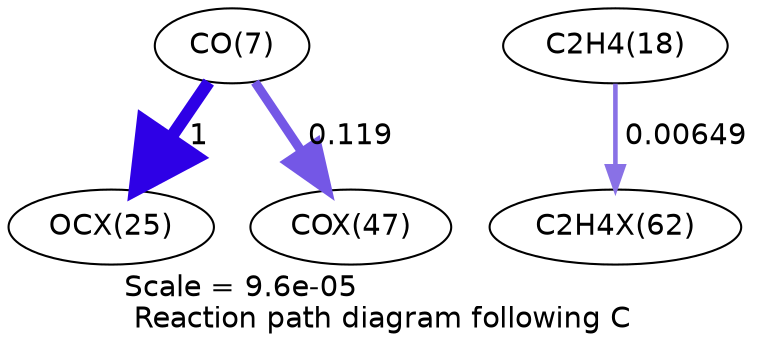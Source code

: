 digraph reaction_paths {
center=1;
s9 -> s67[fontname="Helvetica", penwidth=6, arrowsize=3, color="0.7, 1.5, 0.9"
, label=" 1"];
s9 -> s73[fontname="Helvetica", penwidth=4.39, arrowsize=2.2, color="0.7, 0.619, 0.9"
, label=" 0.119"];
s20 -> s81[fontname="Helvetica", penwidth=2.2, arrowsize=1.1, color="0.7, 0.506, 0.9"
, label=" 0.00649"];
s9 [ fontname="Helvetica", label="CO(7)"];
s20 [ fontname="Helvetica", label="C2H4(18)"];
s67 [ fontname="Helvetica", label="OCX(25)"];
s73 [ fontname="Helvetica", label="COX(47)"];
s81 [ fontname="Helvetica", label="C2H4X(62)"];
 label = "Scale = 9.6e-05\l Reaction path diagram following C";
 fontname = "Helvetica";
}
